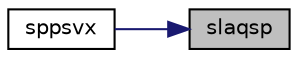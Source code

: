 digraph "slaqsp"
{
 // LATEX_PDF_SIZE
  edge [fontname="Helvetica",fontsize="10",labelfontname="Helvetica",labelfontsize="10"];
  node [fontname="Helvetica",fontsize="10",shape=record];
  rankdir="RL";
  Node1 [label="slaqsp",height=0.2,width=0.4,color="black", fillcolor="grey75", style="filled", fontcolor="black",tooltip="SLAQSP scales a symmetric/Hermitian matrix in packed storage, using scaling factors computed by sppeq..."];
  Node1 -> Node2 [dir="back",color="midnightblue",fontsize="10",style="solid",fontname="Helvetica"];
  Node2 [label="sppsvx",height=0.2,width=0.4,color="black", fillcolor="white", style="filled",URL="$sppsvx_8f.html#a5fedaae909ff6e16c917dcc5f19cb002",tooltip="SPPSVX computes the solution to system of linear equations A * X = B for OTHER matrices"];
}
